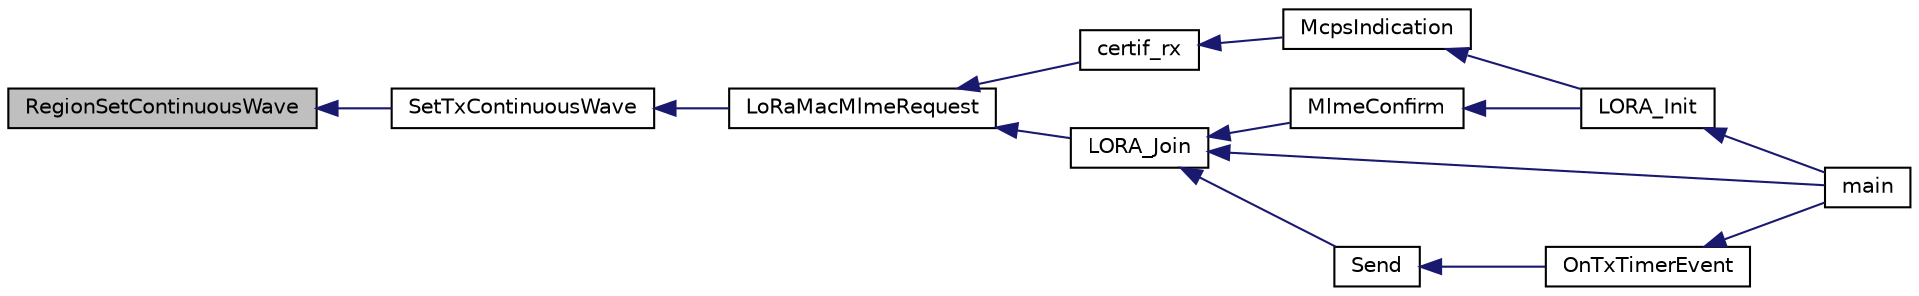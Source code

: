 digraph "RegionSetContinuousWave"
{
  edge [fontname="Helvetica",fontsize="10",labelfontname="Helvetica",labelfontsize="10"];
  node [fontname="Helvetica",fontsize="10",shape=record];
  rankdir="LR";
  Node259 [label="RegionSetContinuousWave",height=0.2,width=0.4,color="black", fillcolor="grey75", style="filled", fontcolor="black"];
  Node259 -> Node260 [dir="back",color="midnightblue",fontsize="10",style="solid",fontname="Helvetica"];
  Node260 [label="SetTxContinuousWave",height=0.2,width=0.4,color="black", fillcolor="white", style="filled",URL="$_lo_ra_mac_8c.html#a6a476e328faedf4544aa63adf40f931e",tooltip="Sets the radio in continuous transmission mode "];
  Node260 -> Node261 [dir="back",color="midnightblue",fontsize="10",style="solid",fontname="Helvetica"];
  Node261 [label="LoRaMacMlmeRequest",height=0.2,width=0.4,color="black", fillcolor="white", style="filled",URL="$group___l_o_r_a_m_a_c.html#ga097113f30feecc17c780940ff74af33e",tooltip="LoRaMAC MLME-Request "];
  Node261 -> Node262 [dir="back",color="midnightblue",fontsize="10",style="solid",fontname="Helvetica"];
  Node262 [label="certif_rx",height=0.2,width=0.4,color="black", fillcolor="white", style="filled",URL="$lora-test_8h.html#ad5e51928ecf0cca8d4f33f9e9c10aba4"];
  Node262 -> Node263 [dir="back",color="midnightblue",fontsize="10",style="solid",fontname="Helvetica"];
  Node263 [label="McpsIndication",height=0.2,width=0.4,color="black", fillcolor="white", style="filled",URL="$lora_8c.html#aa62f56dcd70e02213fc6e5d0f04b3d1c",tooltip="MCPS-Indication event function "];
  Node263 -> Node264 [dir="back",color="midnightblue",fontsize="10",style="solid",fontname="Helvetica"];
  Node264 [label="LORA_Init",height=0.2,width=0.4,color="black", fillcolor="white", style="filled",URL="$lora_8h.html#a60e6c21550fcaf1cadb87454348046ad",tooltip="Lora Initialisation "];
  Node264 -> Node265 [dir="back",color="midnightblue",fontsize="10",style="solid",fontname="Helvetica"];
  Node265 [label="main",height=0.2,width=0.4,color="black", fillcolor="white", style="filled",URL="$main_8c.html#a840291bc02cba5474a4cb46a9b9566fe",tooltip="Main program "];
  Node261 -> Node266 [dir="back",color="midnightblue",fontsize="10",style="solid",fontname="Helvetica"];
  Node266 [label="LORA_Join",height=0.2,width=0.4,color="black", fillcolor="white", style="filled",URL="$lora_8h.html#a3671e53923a80ddbbd43e56342fd94fa",tooltip="Join a Lora Network in classA  if the device is ABP, this is a pass through functon ..."];
  Node266 -> Node267 [dir="back",color="midnightblue",fontsize="10",style="solid",fontname="Helvetica"];
  Node267 [label="MlmeConfirm",height=0.2,width=0.4,color="black", fillcolor="white", style="filled",URL="$lora_8c.html#ab72b68cc96c6187003c5dd6e325a74c7",tooltip="MLME-Confirm event function "];
  Node267 -> Node264 [dir="back",color="midnightblue",fontsize="10",style="solid",fontname="Helvetica"];
  Node266 -> Node265 [dir="back",color="midnightblue",fontsize="10",style="solid",fontname="Helvetica"];
  Node266 -> Node268 [dir="back",color="midnightblue",fontsize="10",style="solid",fontname="Helvetica"];
  Node268 [label="Send",height=0.2,width=0.4,color="black", fillcolor="white", style="filled",URL="$main_8c.html#ac96d7cf33dce81bb57a803bb3839d458"];
  Node268 -> Node269 [dir="back",color="midnightblue",fontsize="10",style="solid",fontname="Helvetica"];
  Node269 [label="OnTxTimerEvent",height=0.2,width=0.4,color="black", fillcolor="white", style="filled",URL="$main_8c.html#aa660732a6ebc018e235409094d603160"];
  Node269 -> Node265 [dir="back",color="midnightblue",fontsize="10",style="solid",fontname="Helvetica"];
}
